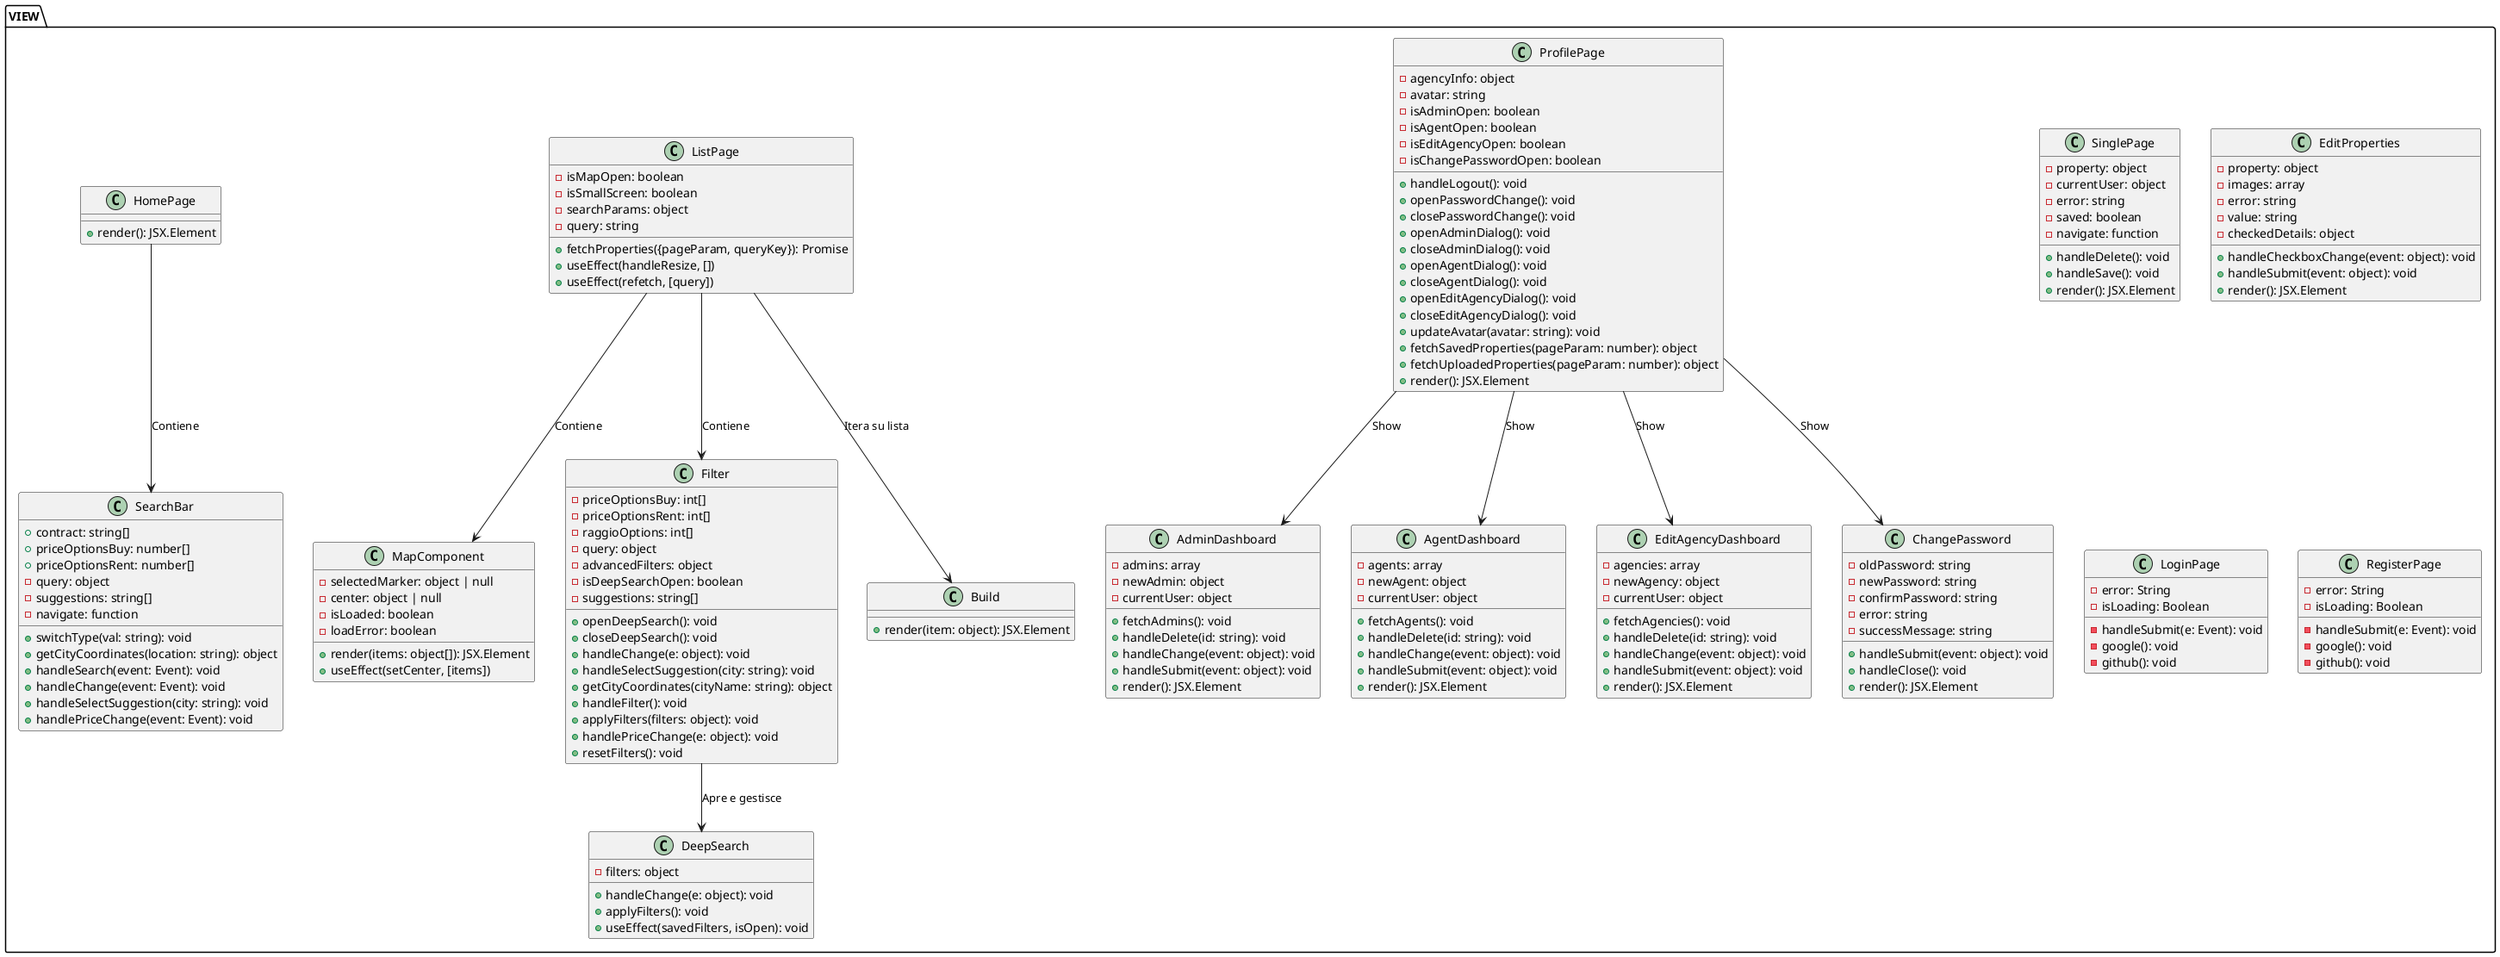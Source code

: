 @startuml
package "VIEW" {
    class SinglePage  {
  - property: object
  - currentUser: object
  - error: string
  - saved: boolean
  - navigate: function
  + handleDelete(): void
  + handleSave(): void
  + render(): JSX.Element
}
class ProfilePage {
  - agencyInfo: object
  - avatar: string
  - isAdminOpen: boolean
  - isAgentOpen: boolean
  - isEditAgencyOpen: boolean
  - isChangePasswordOpen: boolean
  + handleLogout(): void
  + openPasswordChange(): void
  + closePasswordChange(): void
  + openAdminDialog(): void
  + closeAdminDialog(): void
  + openAgentDialog(): void
  + closeAgentDialog(): void
  + openEditAgencyDialog(): void
  + closeEditAgencyDialog(): void
  + updateAvatar(avatar: string): void
  + fetchSavedProperties(pageParam: number): object
  + fetchUploadedProperties(pageParam: number): object
  + render(): JSX.Element
}

class AdminDashboard {
  - admins: array
  - newAdmin: object
  - currentUser: object
  + fetchAdmins(): void
  + handleDelete(id: string): void
  + handleChange(event: object): void
  + handleSubmit(event: object): void
  + render(): JSX.Element
}
class AgentDashboard {
  - agents: array
  - newAgent: object
  - currentUser: object
  + fetchAgents(): void
  + handleDelete(id: string): void
  + handleChange(event: object): void
  + handleSubmit(event: object): void
  + render(): JSX.Element
}
class EditAgencyDashboard {
  - agencies: array
  - newAgency: object
  - currentUser: object
  + fetchAgencies(): void
  + handleDelete(id: string): void
  + handleChange(event: object): void
  + handleSubmit(event: object): void
  + render(): JSX.Element
}
class ChangePassword {
  - oldPassword: string
  - newPassword: string
  - confirmPassword: string
  - error: string
  - successMessage: string
  + handleSubmit(event: object): void
  + handleClose(): void
  + render(): JSX.Element
}
ProfilePage --> AdminDashboard: "Show"
ProfilePage --> EditAgencyDashboard: "Show"
ProfilePage --> AgentDashboard: "Show"
ProfilePage --> ChangePassword: "Show"

class ListPage {
  - isMapOpen: boolean
  - isSmallScreen: boolean
  - searchParams: object
  - query: string
  + fetchProperties({pageParam, queryKey}): Promise
  + useEffect(handleResize, [])
  + useEffect(refetch, [query])
}

class MapComponent {
    - selectedMarker: object | null
  - center: object | null
  - isLoaded: boolean
  - loadError: boolean
  + render(items: object[]): JSX.Element
  + useEffect(setCenter, [items])
}

class Filter {
    - priceOptionsBuy: int[]
  - priceOptionsRent: int[]
  - raggioOptions: int[]
  - query: object
  - advancedFilters: object
  - isDeepSearchOpen: boolean
  - suggestions: string[]
  + openDeepSearch(): void
  + closeDeepSearch(): void
  + handleChange(e: object): void
  + handleSelectSuggestion(city: string): void
  + getCityCoordinates(cityName: string): object
  + handleFilter(): void
  + applyFilters(filters: object): void
  + handlePriceChange(e: object): void
  + resetFilters(): void

}

class Build {

  + render(item: object): JSX.Element
}
class DeepSearch {
  - filters: object
  + handleChange(e: object): void
  + applyFilters(): void
  + useEffect(savedFilters, isOpen): void
}
class HomePage {
  + render(): JSX.Element
}

class SearchBar{
    + contract: string[]
  + priceOptionsBuy: number[]
  + priceOptionsRent: number[]
  - query: object
  - suggestions: string[]
  - navigate: function
  + switchType(val: string): void
  + getCityCoordinates(location: string): object
  + handleSearch(event: Event): void
  + handleChange(event: Event): void
  + handleSelectSuggestion(city: string): void
  + handlePriceChange(event: Event): void

}
class EditProperties {
  - property: object
  - images: array
  - error: string
  - value: string
  - checkedDetails: object
  + handleCheckboxChange(event: object): void
  + handleSubmit(event: object): void
  + render(): JSX.Element
}
  class LoginPage {
    - error: String
    - isLoading: Boolean
    - handleSubmit(e: Event): void
    - google(): void
    - github(): void
  }
    class RegisterPage {
    - error: String
    - isLoading: Boolean
    - handleSubmit(e: Event): void
    - google(): void
    - github(): void
  }
ListPage --> MapComponent : "Contiene"
ListPage --> Filter : "Contiene"
ListPage --> Build : "Itera su lista"
Filter --> DeepSearch : "Apre e gestisce"
HomePage --> SearchBar : "Contiene"
}
@enduml
